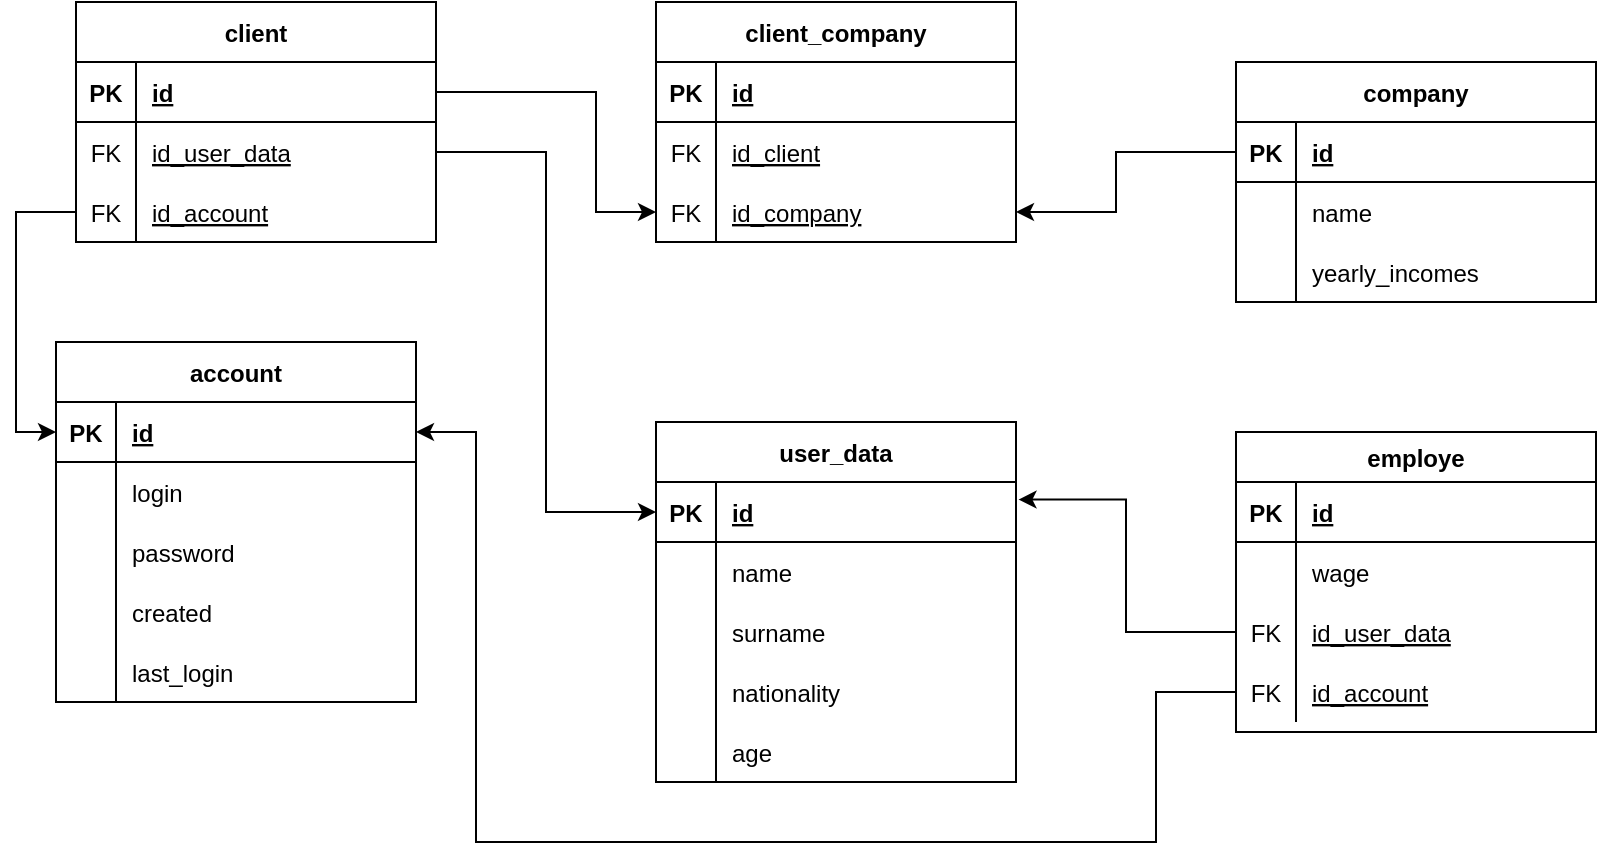 <mxfile version="20.8.13" type="device"><diagram name="Strona-1" id="Na94KRUf2_U59qLCrlTi"><mxGraphModel dx="1050" dy="558" grid="1" gridSize="10" guides="1" tooltips="1" connect="1" arrows="1" fold="1" page="1" pageScale="1" pageWidth="827" pageHeight="1169" math="0" shadow="0"><root><mxCell id="0"/><mxCell id="1" parent="0"/><mxCell id="QKyco7lRHa2JohJRE9V8-1" value="user_data" style="shape=table;startSize=30;container=1;collapsible=1;childLayout=tableLayout;fixedRows=1;rowLines=0;fontStyle=1;align=center;resizeLast=1;" vertex="1" parent="1"><mxGeometry x="380" y="230" width="180" height="180" as="geometry"/></mxCell><mxCell id="QKyco7lRHa2JohJRE9V8-2" value="" style="shape=tableRow;horizontal=0;startSize=0;swimlaneHead=0;swimlaneBody=0;fillColor=none;collapsible=0;dropTarget=0;points=[[0,0.5],[1,0.5]];portConstraint=eastwest;top=0;left=0;right=0;bottom=1;" vertex="1" parent="QKyco7lRHa2JohJRE9V8-1"><mxGeometry y="30" width="180" height="30" as="geometry"/></mxCell><mxCell id="QKyco7lRHa2JohJRE9V8-3" value="PK" style="shape=partialRectangle;connectable=0;fillColor=none;top=0;left=0;bottom=0;right=0;fontStyle=1;overflow=hidden;" vertex="1" parent="QKyco7lRHa2JohJRE9V8-2"><mxGeometry width="30" height="30" as="geometry"><mxRectangle width="30" height="30" as="alternateBounds"/></mxGeometry></mxCell><mxCell id="QKyco7lRHa2JohJRE9V8-4" value="id" style="shape=partialRectangle;connectable=0;fillColor=none;top=0;left=0;bottom=0;right=0;align=left;spacingLeft=6;fontStyle=5;overflow=hidden;" vertex="1" parent="QKyco7lRHa2JohJRE9V8-2"><mxGeometry x="30" width="150" height="30" as="geometry"><mxRectangle width="150" height="30" as="alternateBounds"/></mxGeometry></mxCell><mxCell id="QKyco7lRHa2JohJRE9V8-5" value="" style="shape=tableRow;horizontal=0;startSize=0;swimlaneHead=0;swimlaneBody=0;fillColor=none;collapsible=0;dropTarget=0;points=[[0,0.5],[1,0.5]];portConstraint=eastwest;top=0;left=0;right=0;bottom=0;" vertex="1" parent="QKyco7lRHa2JohJRE9V8-1"><mxGeometry y="60" width="180" height="30" as="geometry"/></mxCell><mxCell id="QKyco7lRHa2JohJRE9V8-6" value="" style="shape=partialRectangle;connectable=0;fillColor=none;top=0;left=0;bottom=0;right=0;editable=1;overflow=hidden;" vertex="1" parent="QKyco7lRHa2JohJRE9V8-5"><mxGeometry width="30" height="30" as="geometry"><mxRectangle width="30" height="30" as="alternateBounds"/></mxGeometry></mxCell><mxCell id="QKyco7lRHa2JohJRE9V8-7" value="name" style="shape=partialRectangle;connectable=0;fillColor=none;top=0;left=0;bottom=0;right=0;align=left;spacingLeft=6;overflow=hidden;" vertex="1" parent="QKyco7lRHa2JohJRE9V8-5"><mxGeometry x="30" width="150" height="30" as="geometry"><mxRectangle width="150" height="30" as="alternateBounds"/></mxGeometry></mxCell><mxCell id="QKyco7lRHa2JohJRE9V8-8" value="" style="shape=tableRow;horizontal=0;startSize=0;swimlaneHead=0;swimlaneBody=0;fillColor=none;collapsible=0;dropTarget=0;points=[[0,0.5],[1,0.5]];portConstraint=eastwest;top=0;left=0;right=0;bottom=0;" vertex="1" parent="QKyco7lRHa2JohJRE9V8-1"><mxGeometry y="90" width="180" height="30" as="geometry"/></mxCell><mxCell id="QKyco7lRHa2JohJRE9V8-9" value="" style="shape=partialRectangle;connectable=0;fillColor=none;top=0;left=0;bottom=0;right=0;editable=1;overflow=hidden;" vertex="1" parent="QKyco7lRHa2JohJRE9V8-8"><mxGeometry width="30" height="30" as="geometry"><mxRectangle width="30" height="30" as="alternateBounds"/></mxGeometry></mxCell><mxCell id="QKyco7lRHa2JohJRE9V8-10" value="surname" style="shape=partialRectangle;connectable=0;fillColor=none;top=0;left=0;bottom=0;right=0;align=left;spacingLeft=6;overflow=hidden;" vertex="1" parent="QKyco7lRHa2JohJRE9V8-8"><mxGeometry x="30" width="150" height="30" as="geometry"><mxRectangle width="150" height="30" as="alternateBounds"/></mxGeometry></mxCell><mxCell id="QKyco7lRHa2JohJRE9V8-11" value="" style="shape=tableRow;horizontal=0;startSize=0;swimlaneHead=0;swimlaneBody=0;fillColor=none;collapsible=0;dropTarget=0;points=[[0,0.5],[1,0.5]];portConstraint=eastwest;top=0;left=0;right=0;bottom=0;" vertex="1" parent="QKyco7lRHa2JohJRE9V8-1"><mxGeometry y="120" width="180" height="30" as="geometry"/></mxCell><mxCell id="QKyco7lRHa2JohJRE9V8-12" value="" style="shape=partialRectangle;connectable=0;fillColor=none;top=0;left=0;bottom=0;right=0;editable=1;overflow=hidden;" vertex="1" parent="QKyco7lRHa2JohJRE9V8-11"><mxGeometry width="30" height="30" as="geometry"><mxRectangle width="30" height="30" as="alternateBounds"/></mxGeometry></mxCell><mxCell id="QKyco7lRHa2JohJRE9V8-13" value="nationality" style="shape=partialRectangle;connectable=0;fillColor=none;top=0;left=0;bottom=0;right=0;align=left;spacingLeft=6;overflow=hidden;" vertex="1" parent="QKyco7lRHa2JohJRE9V8-11"><mxGeometry x="30" width="150" height="30" as="geometry"><mxRectangle width="150" height="30" as="alternateBounds"/></mxGeometry></mxCell><mxCell id="QKyco7lRHa2JohJRE9V8-56" style="shape=tableRow;horizontal=0;startSize=0;swimlaneHead=0;swimlaneBody=0;fillColor=none;collapsible=0;dropTarget=0;points=[[0,0.5],[1,0.5]];portConstraint=eastwest;top=0;left=0;right=0;bottom=0;" vertex="1" parent="QKyco7lRHa2JohJRE9V8-1"><mxGeometry y="150" width="180" height="30" as="geometry"/></mxCell><mxCell id="QKyco7lRHa2JohJRE9V8-57" style="shape=partialRectangle;connectable=0;fillColor=none;top=0;left=0;bottom=0;right=0;editable=1;overflow=hidden;" vertex="1" parent="QKyco7lRHa2JohJRE9V8-56"><mxGeometry width="30" height="30" as="geometry"><mxRectangle width="30" height="30" as="alternateBounds"/></mxGeometry></mxCell><mxCell id="QKyco7lRHa2JohJRE9V8-58" value="age" style="shape=partialRectangle;connectable=0;fillColor=none;top=0;left=0;bottom=0;right=0;align=left;spacingLeft=6;overflow=hidden;" vertex="1" parent="QKyco7lRHa2JohJRE9V8-56"><mxGeometry x="30" width="150" height="30" as="geometry"><mxRectangle width="150" height="30" as="alternateBounds"/></mxGeometry></mxCell><mxCell id="QKyco7lRHa2JohJRE9V8-20" value="company" style="shape=table;startSize=30;container=1;collapsible=1;childLayout=tableLayout;fixedRows=1;rowLines=0;fontStyle=1;align=center;resizeLast=1;" vertex="1" parent="1"><mxGeometry x="670" y="50" width="180" height="120" as="geometry"/></mxCell><mxCell id="QKyco7lRHa2JohJRE9V8-21" value="" style="shape=tableRow;horizontal=0;startSize=0;swimlaneHead=0;swimlaneBody=0;fillColor=none;collapsible=0;dropTarget=0;points=[[0,0.5],[1,0.5]];portConstraint=eastwest;top=0;left=0;right=0;bottom=1;" vertex="1" parent="QKyco7lRHa2JohJRE9V8-20"><mxGeometry y="30" width="180" height="30" as="geometry"/></mxCell><mxCell id="QKyco7lRHa2JohJRE9V8-22" value="PK" style="shape=partialRectangle;connectable=0;fillColor=none;top=0;left=0;bottom=0;right=0;fontStyle=1;overflow=hidden;" vertex="1" parent="QKyco7lRHa2JohJRE9V8-21"><mxGeometry width="30" height="30" as="geometry"><mxRectangle width="30" height="30" as="alternateBounds"/></mxGeometry></mxCell><mxCell id="QKyco7lRHa2JohJRE9V8-23" value="id" style="shape=partialRectangle;connectable=0;fillColor=none;top=0;left=0;bottom=0;right=0;align=left;spacingLeft=6;fontStyle=5;overflow=hidden;" vertex="1" parent="QKyco7lRHa2JohJRE9V8-21"><mxGeometry x="30" width="150" height="30" as="geometry"><mxRectangle width="150" height="30" as="alternateBounds"/></mxGeometry></mxCell><mxCell id="QKyco7lRHa2JohJRE9V8-24" value="" style="shape=tableRow;horizontal=0;startSize=0;swimlaneHead=0;swimlaneBody=0;fillColor=none;collapsible=0;dropTarget=0;points=[[0,0.5],[1,0.5]];portConstraint=eastwest;top=0;left=0;right=0;bottom=0;" vertex="1" parent="QKyco7lRHa2JohJRE9V8-20"><mxGeometry y="60" width="180" height="30" as="geometry"/></mxCell><mxCell id="QKyco7lRHa2JohJRE9V8-25" value="" style="shape=partialRectangle;connectable=0;fillColor=none;top=0;left=0;bottom=0;right=0;editable=1;overflow=hidden;" vertex="1" parent="QKyco7lRHa2JohJRE9V8-24"><mxGeometry width="30" height="30" as="geometry"><mxRectangle width="30" height="30" as="alternateBounds"/></mxGeometry></mxCell><mxCell id="QKyco7lRHa2JohJRE9V8-26" value="name" style="shape=partialRectangle;connectable=0;fillColor=none;top=0;left=0;bottom=0;right=0;align=left;spacingLeft=6;overflow=hidden;" vertex="1" parent="QKyco7lRHa2JohJRE9V8-24"><mxGeometry x="30" width="150" height="30" as="geometry"><mxRectangle width="150" height="30" as="alternateBounds"/></mxGeometry></mxCell><mxCell id="QKyco7lRHa2JohJRE9V8-27" value="" style="shape=tableRow;horizontal=0;startSize=0;swimlaneHead=0;swimlaneBody=0;fillColor=none;collapsible=0;dropTarget=0;points=[[0,0.5],[1,0.5]];portConstraint=eastwest;top=0;left=0;right=0;bottom=0;" vertex="1" parent="QKyco7lRHa2JohJRE9V8-20"><mxGeometry y="90" width="180" height="30" as="geometry"/></mxCell><mxCell id="QKyco7lRHa2JohJRE9V8-28" value="" style="shape=partialRectangle;connectable=0;fillColor=none;top=0;left=0;bottom=0;right=0;editable=1;overflow=hidden;" vertex="1" parent="QKyco7lRHa2JohJRE9V8-27"><mxGeometry width="30" height="30" as="geometry"><mxRectangle width="30" height="30" as="alternateBounds"/></mxGeometry></mxCell><mxCell id="QKyco7lRHa2JohJRE9V8-29" value="yearly_incomes" style="shape=partialRectangle;connectable=0;fillColor=none;top=0;left=0;bottom=0;right=0;align=left;spacingLeft=6;overflow=hidden;" vertex="1" parent="QKyco7lRHa2JohJRE9V8-27"><mxGeometry x="30" width="150" height="30" as="geometry"><mxRectangle width="150" height="30" as="alternateBounds"/></mxGeometry></mxCell><mxCell id="QKyco7lRHa2JohJRE9V8-36" style="edgeStyle=orthogonalEdgeStyle;rounded=0;orthogonalLoop=1;jettySize=auto;html=1;entryX=0;entryY=0.5;entryDx=0;entryDy=0;" edge="1" parent="1" source="QKyco7lRHa2JohJRE9V8-2" target="QKyco7lRHa2JohJRE9V8-33"><mxGeometry relative="1" as="geometry"/></mxCell><mxCell id="QKyco7lRHa2JohJRE9V8-37" value="client_company" style="shape=table;startSize=30;container=1;collapsible=1;childLayout=tableLayout;fixedRows=1;rowLines=0;fontStyle=1;align=center;resizeLast=1;" vertex="1" parent="1"><mxGeometry x="380" y="20" width="180" height="120" as="geometry"/></mxCell><mxCell id="QKyco7lRHa2JohJRE9V8-38" value="" style="shape=tableRow;horizontal=0;startSize=0;swimlaneHead=0;swimlaneBody=0;fillColor=none;collapsible=0;dropTarget=0;points=[[0,0.5],[1,0.5]];portConstraint=eastwest;top=0;left=0;right=0;bottom=1;" vertex="1" parent="QKyco7lRHa2JohJRE9V8-37"><mxGeometry y="30" width="180" height="30" as="geometry"/></mxCell><mxCell id="QKyco7lRHa2JohJRE9V8-39" value="PK" style="shape=partialRectangle;connectable=0;fillColor=none;top=0;left=0;bottom=0;right=0;fontStyle=1;overflow=hidden;" vertex="1" parent="QKyco7lRHa2JohJRE9V8-38"><mxGeometry width="30" height="30" as="geometry"><mxRectangle width="30" height="30" as="alternateBounds"/></mxGeometry></mxCell><mxCell id="QKyco7lRHa2JohJRE9V8-40" value="id" style="shape=partialRectangle;connectable=0;fillColor=none;top=0;left=0;bottom=0;right=0;align=left;spacingLeft=6;fontStyle=5;overflow=hidden;" vertex="1" parent="QKyco7lRHa2JohJRE9V8-38"><mxGeometry x="30" width="150" height="30" as="geometry"><mxRectangle width="150" height="30" as="alternateBounds"/></mxGeometry></mxCell><mxCell id="QKyco7lRHa2JohJRE9V8-41" value="" style="shape=tableRow;horizontal=0;startSize=0;swimlaneHead=0;swimlaneBody=0;fillColor=none;collapsible=0;dropTarget=0;points=[[0,0.5],[1,0.5]];portConstraint=eastwest;top=0;left=0;right=0;bottom=0;" vertex="1" parent="QKyco7lRHa2JohJRE9V8-37"><mxGeometry y="60" width="180" height="30" as="geometry"/></mxCell><mxCell id="QKyco7lRHa2JohJRE9V8-42" value="FK" style="shape=partialRectangle;connectable=0;fillColor=none;top=0;left=0;bottom=0;right=0;editable=1;overflow=hidden;" vertex="1" parent="QKyco7lRHa2JohJRE9V8-41"><mxGeometry width="30" height="30" as="geometry"><mxRectangle width="30" height="30" as="alternateBounds"/></mxGeometry></mxCell><mxCell id="QKyco7lRHa2JohJRE9V8-43" value="id_client" style="shape=partialRectangle;connectable=0;fillColor=none;top=0;left=0;bottom=0;right=0;align=left;spacingLeft=6;overflow=hidden;fontStyle=4" vertex="1" parent="QKyco7lRHa2JohJRE9V8-41"><mxGeometry x="30" width="150" height="30" as="geometry"><mxRectangle width="150" height="30" as="alternateBounds"/></mxGeometry></mxCell><mxCell id="QKyco7lRHa2JohJRE9V8-44" value="" style="shape=tableRow;horizontal=0;startSize=0;swimlaneHead=0;swimlaneBody=0;fillColor=none;collapsible=0;dropTarget=0;points=[[0,0.5],[1,0.5]];portConstraint=eastwest;top=0;left=0;right=0;bottom=0;" vertex="1" parent="QKyco7lRHa2JohJRE9V8-37"><mxGeometry y="90" width="180" height="30" as="geometry"/></mxCell><mxCell id="QKyco7lRHa2JohJRE9V8-45" value="FK" style="shape=partialRectangle;connectable=0;fillColor=none;top=0;left=0;bottom=0;right=0;editable=1;overflow=hidden;" vertex="1" parent="QKyco7lRHa2JohJRE9V8-44"><mxGeometry width="30" height="30" as="geometry"><mxRectangle width="30" height="30" as="alternateBounds"/></mxGeometry></mxCell><mxCell id="QKyco7lRHa2JohJRE9V8-46" value="id_company" style="shape=partialRectangle;connectable=0;fillColor=none;top=0;left=0;bottom=0;right=0;align=left;spacingLeft=6;overflow=hidden;fontStyle=4" vertex="1" parent="QKyco7lRHa2JohJRE9V8-44"><mxGeometry x="30" width="150" height="30" as="geometry"><mxRectangle width="150" height="30" as="alternateBounds"/></mxGeometry></mxCell><mxCell id="QKyco7lRHa2JohJRE9V8-54" style="edgeStyle=orthogonalEdgeStyle;rounded=0;orthogonalLoop=1;jettySize=auto;html=1;entryX=1;entryY=0.5;entryDx=0;entryDy=0;exitX=0;exitY=0.5;exitDx=0;exitDy=0;" edge="1" parent="1" source="QKyco7lRHa2JohJRE9V8-21" target="QKyco7lRHa2JohJRE9V8-44"><mxGeometry relative="1" as="geometry"><Array as="points"><mxPoint x="610" y="95"/><mxPoint x="610" y="125"/></Array></mxGeometry></mxCell><mxCell id="QKyco7lRHa2JohJRE9V8-65" value="account" style="shape=table;startSize=30;container=1;collapsible=1;childLayout=tableLayout;fixedRows=1;rowLines=0;fontStyle=1;align=center;resizeLast=1;" vertex="1" parent="1"><mxGeometry x="80" y="190" width="180" height="180" as="geometry"/></mxCell><mxCell id="QKyco7lRHa2JohJRE9V8-66" value="" style="shape=tableRow;horizontal=0;startSize=0;swimlaneHead=0;swimlaneBody=0;fillColor=none;collapsible=0;dropTarget=0;points=[[0,0.5],[1,0.5]];portConstraint=eastwest;top=0;left=0;right=0;bottom=1;" vertex="1" parent="QKyco7lRHa2JohJRE9V8-65"><mxGeometry y="30" width="180" height="30" as="geometry"/></mxCell><mxCell id="QKyco7lRHa2JohJRE9V8-67" value="PK" style="shape=partialRectangle;connectable=0;fillColor=none;top=0;left=0;bottom=0;right=0;fontStyle=1;overflow=hidden;" vertex="1" parent="QKyco7lRHa2JohJRE9V8-66"><mxGeometry width="30" height="30" as="geometry"><mxRectangle width="30" height="30" as="alternateBounds"/></mxGeometry></mxCell><mxCell id="QKyco7lRHa2JohJRE9V8-68" value="id" style="shape=partialRectangle;connectable=0;fillColor=none;top=0;left=0;bottom=0;right=0;align=left;spacingLeft=6;fontStyle=5;overflow=hidden;" vertex="1" parent="QKyco7lRHa2JohJRE9V8-66"><mxGeometry x="30" width="150" height="30" as="geometry"><mxRectangle width="150" height="30" as="alternateBounds"/></mxGeometry></mxCell><mxCell id="QKyco7lRHa2JohJRE9V8-69" value="" style="shape=tableRow;horizontal=0;startSize=0;swimlaneHead=0;swimlaneBody=0;fillColor=none;collapsible=0;dropTarget=0;points=[[0,0.5],[1,0.5]];portConstraint=eastwest;top=0;left=0;right=0;bottom=0;" vertex="1" parent="QKyco7lRHa2JohJRE9V8-65"><mxGeometry y="60" width="180" height="30" as="geometry"/></mxCell><mxCell id="QKyco7lRHa2JohJRE9V8-70" value="" style="shape=partialRectangle;connectable=0;fillColor=none;top=0;left=0;bottom=0;right=0;editable=1;overflow=hidden;" vertex="1" parent="QKyco7lRHa2JohJRE9V8-69"><mxGeometry width="30" height="30" as="geometry"><mxRectangle width="30" height="30" as="alternateBounds"/></mxGeometry></mxCell><mxCell id="QKyco7lRHa2JohJRE9V8-71" value="login" style="shape=partialRectangle;connectable=0;fillColor=none;top=0;left=0;bottom=0;right=0;align=left;spacingLeft=6;overflow=hidden;" vertex="1" parent="QKyco7lRHa2JohJRE9V8-69"><mxGeometry x="30" width="150" height="30" as="geometry"><mxRectangle width="150" height="30" as="alternateBounds"/></mxGeometry></mxCell><mxCell id="QKyco7lRHa2JohJRE9V8-72" value="" style="shape=tableRow;horizontal=0;startSize=0;swimlaneHead=0;swimlaneBody=0;fillColor=none;collapsible=0;dropTarget=0;points=[[0,0.5],[1,0.5]];portConstraint=eastwest;top=0;left=0;right=0;bottom=0;" vertex="1" parent="QKyco7lRHa2JohJRE9V8-65"><mxGeometry y="90" width="180" height="30" as="geometry"/></mxCell><mxCell id="QKyco7lRHa2JohJRE9V8-73" value="" style="shape=partialRectangle;connectable=0;fillColor=none;top=0;left=0;bottom=0;right=0;editable=1;overflow=hidden;" vertex="1" parent="QKyco7lRHa2JohJRE9V8-72"><mxGeometry width="30" height="30" as="geometry"><mxRectangle width="30" height="30" as="alternateBounds"/></mxGeometry></mxCell><mxCell id="QKyco7lRHa2JohJRE9V8-74" value="password" style="shape=partialRectangle;connectable=0;fillColor=none;top=0;left=0;bottom=0;right=0;align=left;spacingLeft=6;overflow=hidden;" vertex="1" parent="QKyco7lRHa2JohJRE9V8-72"><mxGeometry x="30" width="150" height="30" as="geometry"><mxRectangle width="150" height="30" as="alternateBounds"/></mxGeometry></mxCell><mxCell id="QKyco7lRHa2JohJRE9V8-75" value="" style="shape=tableRow;horizontal=0;startSize=0;swimlaneHead=0;swimlaneBody=0;fillColor=none;collapsible=0;dropTarget=0;points=[[0,0.5],[1,0.5]];portConstraint=eastwest;top=0;left=0;right=0;bottom=0;" vertex="1" parent="QKyco7lRHa2JohJRE9V8-65"><mxGeometry y="120" width="180" height="30" as="geometry"/></mxCell><mxCell id="QKyco7lRHa2JohJRE9V8-76" value="" style="shape=partialRectangle;connectable=0;fillColor=none;top=0;left=0;bottom=0;right=0;editable=1;overflow=hidden;" vertex="1" parent="QKyco7lRHa2JohJRE9V8-75"><mxGeometry width="30" height="30" as="geometry"><mxRectangle width="30" height="30" as="alternateBounds"/></mxGeometry></mxCell><mxCell id="QKyco7lRHa2JohJRE9V8-77" value="created" style="shape=partialRectangle;connectable=0;fillColor=none;top=0;left=0;bottom=0;right=0;align=left;spacingLeft=6;overflow=hidden;" vertex="1" parent="QKyco7lRHa2JohJRE9V8-75"><mxGeometry x="30" width="150" height="30" as="geometry"><mxRectangle width="150" height="30" as="alternateBounds"/></mxGeometry></mxCell><mxCell id="QKyco7lRHa2JohJRE9V8-78" style="shape=tableRow;horizontal=0;startSize=0;swimlaneHead=0;swimlaneBody=0;fillColor=none;collapsible=0;dropTarget=0;points=[[0,0.5],[1,0.5]];portConstraint=eastwest;top=0;left=0;right=0;bottom=0;" vertex="1" parent="QKyco7lRHa2JohJRE9V8-65"><mxGeometry y="150" width="180" height="30" as="geometry"/></mxCell><mxCell id="QKyco7lRHa2JohJRE9V8-79" style="shape=partialRectangle;connectable=0;fillColor=none;top=0;left=0;bottom=0;right=0;editable=1;overflow=hidden;" vertex="1" parent="QKyco7lRHa2JohJRE9V8-78"><mxGeometry width="30" height="30" as="geometry"><mxRectangle width="30" height="30" as="alternateBounds"/></mxGeometry></mxCell><mxCell id="QKyco7lRHa2JohJRE9V8-80" value="last_login" style="shape=partialRectangle;connectable=0;fillColor=none;top=0;left=0;bottom=0;right=0;align=left;spacingLeft=6;overflow=hidden;" vertex="1" parent="QKyco7lRHa2JohJRE9V8-78"><mxGeometry x="30" width="150" height="30" as="geometry"><mxRectangle width="150" height="30" as="alternateBounds"/></mxGeometry></mxCell><mxCell id="QKyco7lRHa2JohJRE9V8-84" value="client" style="shape=table;startSize=30;container=1;collapsible=1;childLayout=tableLayout;fixedRows=1;rowLines=0;fontStyle=1;align=center;resizeLast=1;" vertex="1" parent="1"><mxGeometry x="90" y="20" width="180" height="120" as="geometry"/></mxCell><mxCell id="QKyco7lRHa2JohJRE9V8-85" value="" style="shape=tableRow;horizontal=0;startSize=0;swimlaneHead=0;swimlaneBody=0;fillColor=none;collapsible=0;dropTarget=0;points=[[0,0.5],[1,0.5]];portConstraint=eastwest;top=0;left=0;right=0;bottom=1;" vertex="1" parent="QKyco7lRHa2JohJRE9V8-84"><mxGeometry y="30" width="180" height="30" as="geometry"/></mxCell><mxCell id="QKyco7lRHa2JohJRE9V8-86" value="PK" style="shape=partialRectangle;connectable=0;fillColor=none;top=0;left=0;bottom=0;right=0;fontStyle=1;overflow=hidden;" vertex="1" parent="QKyco7lRHa2JohJRE9V8-85"><mxGeometry width="30" height="30" as="geometry"><mxRectangle width="30" height="30" as="alternateBounds"/></mxGeometry></mxCell><mxCell id="QKyco7lRHa2JohJRE9V8-87" value="id" style="shape=partialRectangle;connectable=0;fillColor=none;top=0;left=0;bottom=0;right=0;align=left;spacingLeft=6;fontStyle=5;overflow=hidden;" vertex="1" parent="QKyco7lRHa2JohJRE9V8-85"><mxGeometry x="30" width="150" height="30" as="geometry"><mxRectangle width="150" height="30" as="alternateBounds"/></mxGeometry></mxCell><mxCell id="QKyco7lRHa2JohJRE9V8-94" value="" style="shape=tableRow;horizontal=0;startSize=0;swimlaneHead=0;swimlaneBody=0;fillColor=none;collapsible=0;dropTarget=0;points=[[0,0.5],[1,0.5]];portConstraint=eastwest;top=0;left=0;right=0;bottom=0;" vertex="1" parent="QKyco7lRHa2JohJRE9V8-84"><mxGeometry y="60" width="180" height="30" as="geometry"/></mxCell><mxCell id="QKyco7lRHa2JohJRE9V8-95" value="FK" style="shape=partialRectangle;connectable=0;fillColor=none;top=0;left=0;bottom=0;right=0;editable=1;overflow=hidden;" vertex="1" parent="QKyco7lRHa2JohJRE9V8-94"><mxGeometry width="30" height="30" as="geometry"><mxRectangle width="30" height="30" as="alternateBounds"/></mxGeometry></mxCell><mxCell id="QKyco7lRHa2JohJRE9V8-96" value="id_user_data" style="shape=partialRectangle;connectable=0;fillColor=none;top=0;left=0;bottom=0;right=0;align=left;spacingLeft=6;overflow=hidden;fontStyle=4" vertex="1" parent="QKyco7lRHa2JohJRE9V8-94"><mxGeometry x="30" width="150" height="30" as="geometry"><mxRectangle width="150" height="30" as="alternateBounds"/></mxGeometry></mxCell><mxCell id="QKyco7lRHa2JohJRE9V8-125" style="shape=tableRow;horizontal=0;startSize=0;swimlaneHead=0;swimlaneBody=0;fillColor=none;collapsible=0;dropTarget=0;points=[[0,0.5],[1,0.5]];portConstraint=eastwest;top=0;left=0;right=0;bottom=0;" vertex="1" parent="QKyco7lRHa2JohJRE9V8-84"><mxGeometry y="90" width="180" height="30" as="geometry"/></mxCell><mxCell id="QKyco7lRHa2JohJRE9V8-126" value="FK" style="shape=partialRectangle;connectable=0;fillColor=none;top=0;left=0;bottom=0;right=0;editable=1;overflow=hidden;" vertex="1" parent="QKyco7lRHa2JohJRE9V8-125"><mxGeometry width="30" height="30" as="geometry"><mxRectangle width="30" height="30" as="alternateBounds"/></mxGeometry></mxCell><mxCell id="QKyco7lRHa2JohJRE9V8-127" value="id_account" style="shape=partialRectangle;connectable=0;fillColor=none;top=0;left=0;bottom=0;right=0;align=left;spacingLeft=6;overflow=hidden;fontStyle=4" vertex="1" parent="QKyco7lRHa2JohJRE9V8-125"><mxGeometry x="30" width="150" height="30" as="geometry"><mxRectangle width="150" height="30" as="alternateBounds"/></mxGeometry></mxCell><mxCell id="QKyco7lRHa2JohJRE9V8-99" style="edgeStyle=orthogonalEdgeStyle;rounded=0;orthogonalLoop=1;jettySize=auto;html=1;entryX=0;entryY=0.5;entryDx=0;entryDy=0;" edge="1" parent="1" source="QKyco7lRHa2JohJRE9V8-94" target="QKyco7lRHa2JohJRE9V8-2"><mxGeometry relative="1" as="geometry"/></mxCell><mxCell id="QKyco7lRHa2JohJRE9V8-102" value="employe" style="shape=table;startSize=25;container=1;collapsible=1;childLayout=tableLayout;fixedRows=1;rowLines=0;fontStyle=1;align=center;resizeLast=1;" vertex="1" parent="1"><mxGeometry x="670" y="235" width="180" height="150" as="geometry"/></mxCell><mxCell id="QKyco7lRHa2JohJRE9V8-103" value="" style="shape=tableRow;horizontal=0;startSize=0;swimlaneHead=0;swimlaneBody=0;fillColor=none;collapsible=0;dropTarget=0;points=[[0,0.5],[1,0.5]];portConstraint=eastwest;top=0;left=0;right=0;bottom=1;" vertex="1" parent="QKyco7lRHa2JohJRE9V8-102"><mxGeometry y="25" width="180" height="30" as="geometry"/></mxCell><mxCell id="QKyco7lRHa2JohJRE9V8-104" value="PK" style="shape=partialRectangle;connectable=0;fillColor=none;top=0;left=0;bottom=0;right=0;fontStyle=1;overflow=hidden;" vertex="1" parent="QKyco7lRHa2JohJRE9V8-103"><mxGeometry width="30" height="30" as="geometry"><mxRectangle width="30" height="30" as="alternateBounds"/></mxGeometry></mxCell><mxCell id="QKyco7lRHa2JohJRE9V8-105" value="id" style="shape=partialRectangle;connectable=0;fillColor=none;top=0;left=0;bottom=0;right=0;align=left;spacingLeft=6;fontStyle=5;overflow=hidden;" vertex="1" parent="QKyco7lRHa2JohJRE9V8-103"><mxGeometry x="30" width="150" height="30" as="geometry"><mxRectangle width="150" height="30" as="alternateBounds"/></mxGeometry></mxCell><mxCell id="QKyco7lRHa2JohJRE9V8-106" value="" style="shape=tableRow;horizontal=0;startSize=0;swimlaneHead=0;swimlaneBody=0;fillColor=none;collapsible=0;dropTarget=0;points=[[0,0.5],[1,0.5]];portConstraint=eastwest;top=0;left=0;right=0;bottom=0;" vertex="1" parent="QKyco7lRHa2JohJRE9V8-102"><mxGeometry y="55" width="180" height="30" as="geometry"/></mxCell><mxCell id="QKyco7lRHa2JohJRE9V8-107" value="" style="shape=partialRectangle;connectable=0;fillColor=none;top=0;left=0;bottom=0;right=0;editable=1;overflow=hidden;" vertex="1" parent="QKyco7lRHa2JohJRE9V8-106"><mxGeometry width="30" height="30" as="geometry"><mxRectangle width="30" height="30" as="alternateBounds"/></mxGeometry></mxCell><mxCell id="QKyco7lRHa2JohJRE9V8-108" value="wage" style="shape=partialRectangle;connectable=0;fillColor=none;top=0;left=0;bottom=0;right=0;align=left;spacingLeft=6;overflow=hidden;" vertex="1" parent="QKyco7lRHa2JohJRE9V8-106"><mxGeometry x="30" width="150" height="30" as="geometry"><mxRectangle width="150" height="30" as="alternateBounds"/></mxGeometry></mxCell><mxCell id="QKyco7lRHa2JohJRE9V8-109" value="" style="shape=tableRow;horizontal=0;startSize=0;swimlaneHead=0;swimlaneBody=0;fillColor=none;collapsible=0;dropTarget=0;points=[[0,0.5],[1,0.5]];portConstraint=eastwest;top=0;left=0;right=0;bottom=0;" vertex="1" parent="QKyco7lRHa2JohJRE9V8-102"><mxGeometry y="85" width="180" height="30" as="geometry"/></mxCell><mxCell id="QKyco7lRHa2JohJRE9V8-110" value="FK" style="shape=partialRectangle;connectable=0;fillColor=none;top=0;left=0;bottom=0;right=0;editable=1;overflow=hidden;" vertex="1" parent="QKyco7lRHa2JohJRE9V8-109"><mxGeometry width="30" height="30" as="geometry"><mxRectangle width="30" height="30" as="alternateBounds"/></mxGeometry></mxCell><mxCell id="QKyco7lRHa2JohJRE9V8-111" value="id_user_data" style="shape=partialRectangle;connectable=0;fillColor=none;top=0;left=0;bottom=0;right=0;align=left;spacingLeft=6;overflow=hidden;fontStyle=4" vertex="1" parent="QKyco7lRHa2JohJRE9V8-109"><mxGeometry x="30" width="150" height="30" as="geometry"><mxRectangle width="150" height="30" as="alternateBounds"/></mxGeometry></mxCell><mxCell id="QKyco7lRHa2JohJRE9V8-129" style="shape=tableRow;horizontal=0;startSize=0;swimlaneHead=0;swimlaneBody=0;fillColor=none;collapsible=0;dropTarget=0;points=[[0,0.5],[1,0.5]];portConstraint=eastwest;top=0;left=0;right=0;bottom=0;" vertex="1" parent="QKyco7lRHa2JohJRE9V8-102"><mxGeometry y="115" width="180" height="30" as="geometry"/></mxCell><mxCell id="QKyco7lRHa2JohJRE9V8-130" value="FK" style="shape=partialRectangle;connectable=0;fillColor=none;top=0;left=0;bottom=0;right=0;editable=1;overflow=hidden;" vertex="1" parent="QKyco7lRHa2JohJRE9V8-129"><mxGeometry width="30" height="30" as="geometry"><mxRectangle width="30" height="30" as="alternateBounds"/></mxGeometry></mxCell><mxCell id="QKyco7lRHa2JohJRE9V8-131" value="id_account" style="shape=partialRectangle;connectable=0;fillColor=none;top=0;left=0;bottom=0;right=0;align=left;spacingLeft=6;overflow=hidden;fontStyle=4" vertex="1" parent="QKyco7lRHa2JohJRE9V8-129"><mxGeometry x="30" width="150" height="30" as="geometry"><mxRectangle width="150" height="30" as="alternateBounds"/></mxGeometry></mxCell><mxCell id="QKyco7lRHa2JohJRE9V8-121" style="edgeStyle=orthogonalEdgeStyle;rounded=0;orthogonalLoop=1;jettySize=auto;html=1;entryX=0;entryY=0.5;entryDx=0;entryDy=0;" edge="1" parent="1" source="QKyco7lRHa2JohJRE9V8-81" target="QKyco7lRHa2JohJRE9V8-85"><mxGeometry relative="1" as="geometry"><Array as="points"><mxPoint x="40" y="385"/><mxPoint x="40" y="65"/></Array></mxGeometry></mxCell><mxCell id="QKyco7lRHa2JohJRE9V8-122" style="edgeStyle=orthogonalEdgeStyle;rounded=0;orthogonalLoop=1;jettySize=auto;html=1;entryX=1.007;entryY=0.293;entryDx=0;entryDy=0;entryPerimeter=0;" edge="1" parent="1" source="QKyco7lRHa2JohJRE9V8-109" target="QKyco7lRHa2JohJRE9V8-2"><mxGeometry relative="1" as="geometry"/></mxCell><mxCell id="QKyco7lRHa2JohJRE9V8-124" style="edgeStyle=orthogonalEdgeStyle;rounded=0;orthogonalLoop=1;jettySize=auto;html=1;" edge="1" parent="1" source="QKyco7lRHa2JohJRE9V8-85" target="QKyco7lRHa2JohJRE9V8-44"><mxGeometry relative="1" as="geometry"><Array as="points"><mxPoint x="350" y="65"/><mxPoint x="350" y="125"/></Array></mxGeometry></mxCell><mxCell id="QKyco7lRHa2JohJRE9V8-128" style="edgeStyle=orthogonalEdgeStyle;rounded=0;orthogonalLoop=1;jettySize=auto;html=1;entryX=0;entryY=0.5;entryDx=0;entryDy=0;" edge="1" parent="1" source="QKyco7lRHa2JohJRE9V8-125" target="QKyco7lRHa2JohJRE9V8-66"><mxGeometry relative="1" as="geometry"/></mxCell><mxCell id="QKyco7lRHa2JohJRE9V8-135" style="edgeStyle=orthogonalEdgeStyle;rounded=0;orthogonalLoop=1;jettySize=auto;html=1;entryX=1;entryY=0.5;entryDx=0;entryDy=0;exitX=0;exitY=0.5;exitDx=0;exitDy=0;" edge="1" parent="1" source="QKyco7lRHa2JohJRE9V8-129" target="QKyco7lRHa2JohJRE9V8-66"><mxGeometry relative="1" as="geometry"><Array as="points"><mxPoint x="630" y="365"/><mxPoint x="630" y="440"/><mxPoint x="290" y="440"/><mxPoint x="290" y="235"/></Array></mxGeometry></mxCell></root></mxGraphModel></diagram></mxfile>